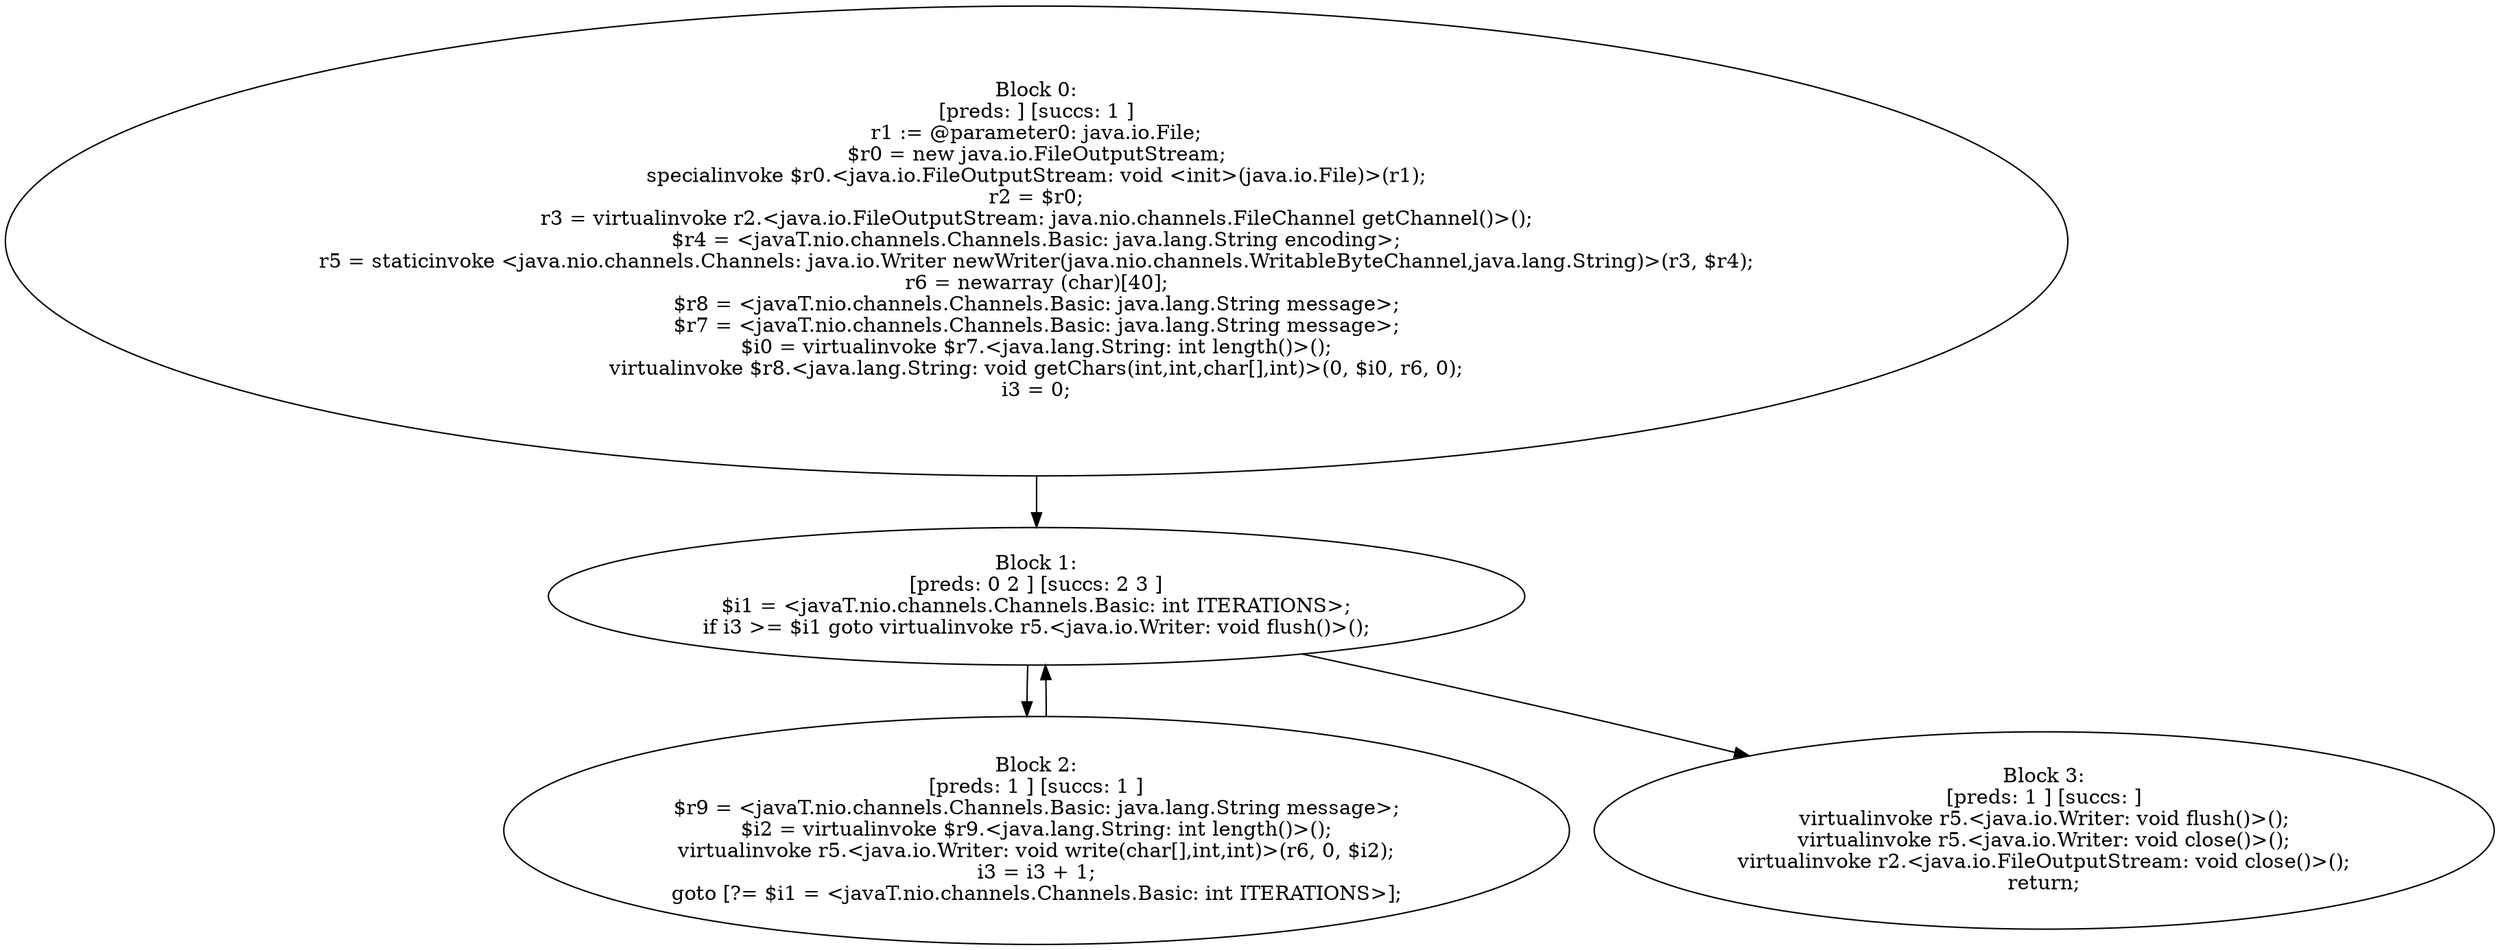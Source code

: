 digraph "unitGraph" {
    "Block 0:
[preds: ] [succs: 1 ]
r1 := @parameter0: java.io.File;
$r0 = new java.io.FileOutputStream;
specialinvoke $r0.<java.io.FileOutputStream: void <init>(java.io.File)>(r1);
r2 = $r0;
r3 = virtualinvoke r2.<java.io.FileOutputStream: java.nio.channels.FileChannel getChannel()>();
$r4 = <javaT.nio.channels.Channels.Basic: java.lang.String encoding>;
r5 = staticinvoke <java.nio.channels.Channels: java.io.Writer newWriter(java.nio.channels.WritableByteChannel,java.lang.String)>(r3, $r4);
r6 = newarray (char)[40];
$r8 = <javaT.nio.channels.Channels.Basic: java.lang.String message>;
$r7 = <javaT.nio.channels.Channels.Basic: java.lang.String message>;
$i0 = virtualinvoke $r7.<java.lang.String: int length()>();
virtualinvoke $r8.<java.lang.String: void getChars(int,int,char[],int)>(0, $i0, r6, 0);
i3 = 0;
"
    "Block 1:
[preds: 0 2 ] [succs: 2 3 ]
$i1 = <javaT.nio.channels.Channels.Basic: int ITERATIONS>;
if i3 >= $i1 goto virtualinvoke r5.<java.io.Writer: void flush()>();
"
    "Block 2:
[preds: 1 ] [succs: 1 ]
$r9 = <javaT.nio.channels.Channels.Basic: java.lang.String message>;
$i2 = virtualinvoke $r9.<java.lang.String: int length()>();
virtualinvoke r5.<java.io.Writer: void write(char[],int,int)>(r6, 0, $i2);
i3 = i3 + 1;
goto [?= $i1 = <javaT.nio.channels.Channels.Basic: int ITERATIONS>];
"
    "Block 3:
[preds: 1 ] [succs: ]
virtualinvoke r5.<java.io.Writer: void flush()>();
virtualinvoke r5.<java.io.Writer: void close()>();
virtualinvoke r2.<java.io.FileOutputStream: void close()>();
return;
"
    "Block 0:
[preds: ] [succs: 1 ]
r1 := @parameter0: java.io.File;
$r0 = new java.io.FileOutputStream;
specialinvoke $r0.<java.io.FileOutputStream: void <init>(java.io.File)>(r1);
r2 = $r0;
r3 = virtualinvoke r2.<java.io.FileOutputStream: java.nio.channels.FileChannel getChannel()>();
$r4 = <javaT.nio.channels.Channels.Basic: java.lang.String encoding>;
r5 = staticinvoke <java.nio.channels.Channels: java.io.Writer newWriter(java.nio.channels.WritableByteChannel,java.lang.String)>(r3, $r4);
r6 = newarray (char)[40];
$r8 = <javaT.nio.channels.Channels.Basic: java.lang.String message>;
$r7 = <javaT.nio.channels.Channels.Basic: java.lang.String message>;
$i0 = virtualinvoke $r7.<java.lang.String: int length()>();
virtualinvoke $r8.<java.lang.String: void getChars(int,int,char[],int)>(0, $i0, r6, 0);
i3 = 0;
"->"Block 1:
[preds: 0 2 ] [succs: 2 3 ]
$i1 = <javaT.nio.channels.Channels.Basic: int ITERATIONS>;
if i3 >= $i1 goto virtualinvoke r5.<java.io.Writer: void flush()>();
";
    "Block 1:
[preds: 0 2 ] [succs: 2 3 ]
$i1 = <javaT.nio.channels.Channels.Basic: int ITERATIONS>;
if i3 >= $i1 goto virtualinvoke r5.<java.io.Writer: void flush()>();
"->"Block 2:
[preds: 1 ] [succs: 1 ]
$r9 = <javaT.nio.channels.Channels.Basic: java.lang.String message>;
$i2 = virtualinvoke $r9.<java.lang.String: int length()>();
virtualinvoke r5.<java.io.Writer: void write(char[],int,int)>(r6, 0, $i2);
i3 = i3 + 1;
goto [?= $i1 = <javaT.nio.channels.Channels.Basic: int ITERATIONS>];
";
    "Block 1:
[preds: 0 2 ] [succs: 2 3 ]
$i1 = <javaT.nio.channels.Channels.Basic: int ITERATIONS>;
if i3 >= $i1 goto virtualinvoke r5.<java.io.Writer: void flush()>();
"->"Block 3:
[preds: 1 ] [succs: ]
virtualinvoke r5.<java.io.Writer: void flush()>();
virtualinvoke r5.<java.io.Writer: void close()>();
virtualinvoke r2.<java.io.FileOutputStream: void close()>();
return;
";
    "Block 2:
[preds: 1 ] [succs: 1 ]
$r9 = <javaT.nio.channels.Channels.Basic: java.lang.String message>;
$i2 = virtualinvoke $r9.<java.lang.String: int length()>();
virtualinvoke r5.<java.io.Writer: void write(char[],int,int)>(r6, 0, $i2);
i3 = i3 + 1;
goto [?= $i1 = <javaT.nio.channels.Channels.Basic: int ITERATIONS>];
"->"Block 1:
[preds: 0 2 ] [succs: 2 3 ]
$i1 = <javaT.nio.channels.Channels.Basic: int ITERATIONS>;
if i3 >= $i1 goto virtualinvoke r5.<java.io.Writer: void flush()>();
";
}
